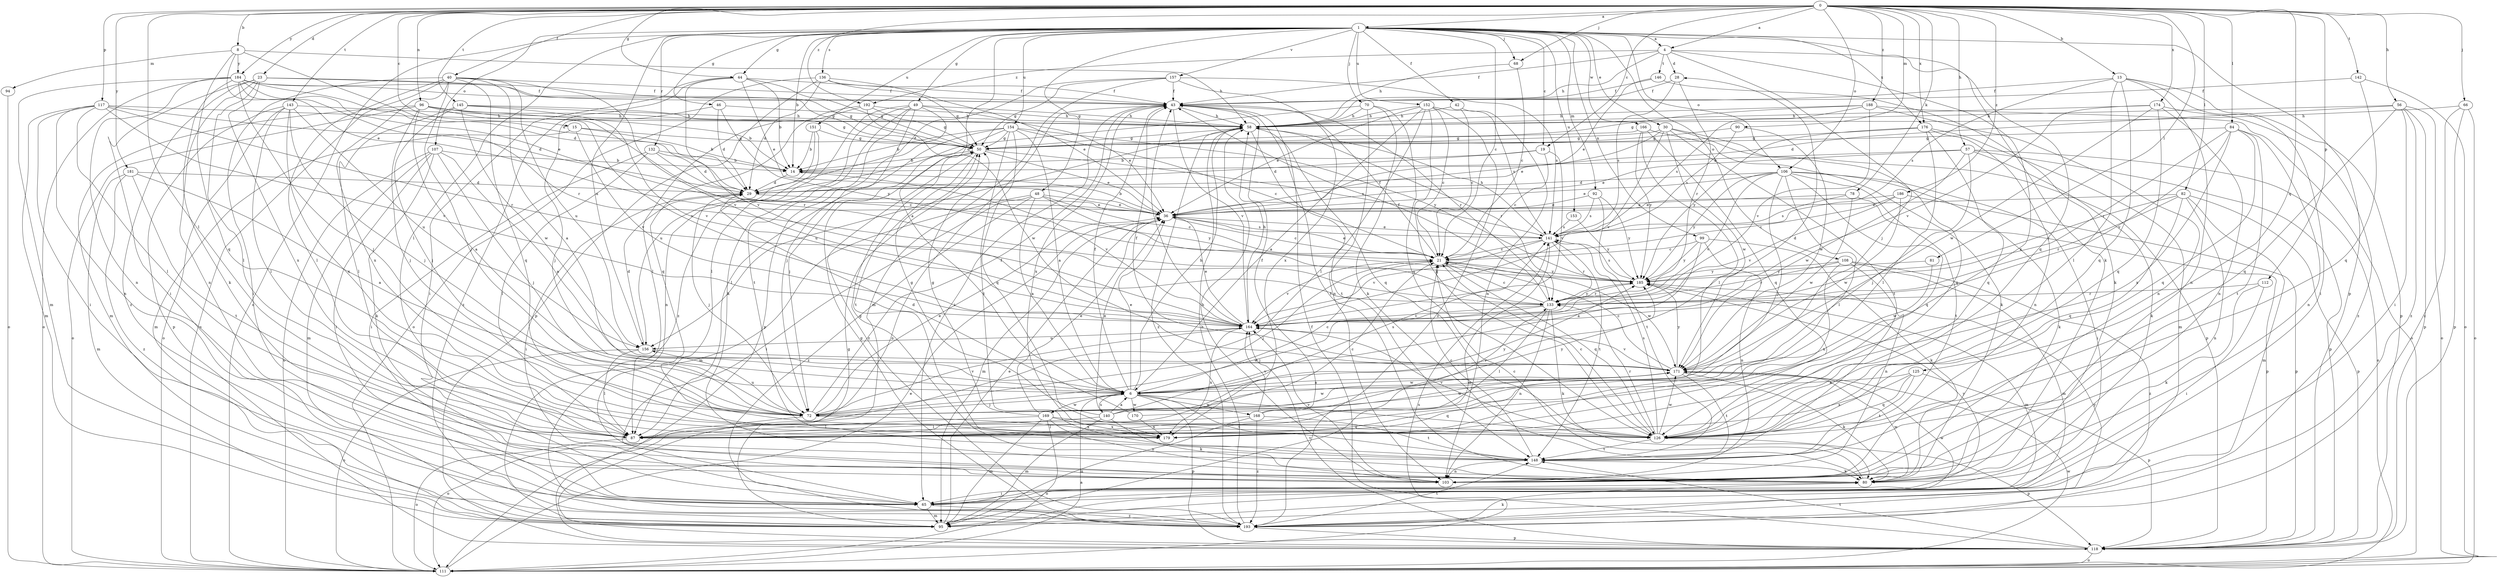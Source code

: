 strict digraph  {
0;
1;
4;
6;
8;
13;
14;
15;
19;
21;
23;
28;
29;
30;
36;
40;
42;
43;
44;
46;
48;
49;
50;
56;
57;
58;
65;
66;
68;
70;
72;
78;
80;
81;
82;
84;
87;
90;
92;
94;
95;
96;
99;
103;
106;
107;
108;
111;
112;
117;
118;
125;
126;
132;
133;
136;
140;
141;
142;
143;
145;
146;
148;
151;
152;
153;
154;
156;
157;
164;
166;
168;
169;
170;
171;
174;
176;
179;
181;
184;
185;
186;
188;
192;
193;
0 -> 1  [label=a];
0 -> 4  [label=a];
0 -> 8  [label=b];
0 -> 13  [label=b];
0 -> 15  [label=c];
0 -> 19  [label=c];
0 -> 23  [label=d];
0 -> 40  [label=f];
0 -> 44  [label=g];
0 -> 56  [label=h];
0 -> 57  [label=h];
0 -> 66  [label=j];
0 -> 68  [label=j];
0 -> 78  [label=k];
0 -> 81  [label=l];
0 -> 82  [label=l];
0 -> 84  [label=l];
0 -> 87  [label=l];
0 -> 90  [label=m];
0 -> 96  [label=n];
0 -> 106  [label=o];
0 -> 112  [label=p];
0 -> 117  [label=p];
0 -> 125  [label=q];
0 -> 142  [label=t];
0 -> 143  [label=t];
0 -> 145  [label=t];
0 -> 174  [label=x];
0 -> 176  [label=x];
0 -> 181  [label=y];
0 -> 184  [label=y];
0 -> 186  [label=z];
0 -> 188  [label=z];
0 -> 192  [label=z];
1 -> 4  [label=a];
1 -> 6  [label=a];
1 -> 14  [label=b];
1 -> 19  [label=c];
1 -> 21  [label=c];
1 -> 30  [label=e];
1 -> 42  [label=f];
1 -> 44  [label=g];
1 -> 46  [label=g];
1 -> 48  [label=g];
1 -> 49  [label=g];
1 -> 68  [label=j];
1 -> 70  [label=j];
1 -> 80  [label=k];
1 -> 87  [label=l];
1 -> 92  [label=m];
1 -> 99  [label=n];
1 -> 106  [label=o];
1 -> 107  [label=o];
1 -> 108  [label=o];
1 -> 111  [label=o];
1 -> 118  [label=p];
1 -> 132  [label=r];
1 -> 136  [label=s];
1 -> 151  [label=u];
1 -> 152  [label=u];
1 -> 153  [label=u];
1 -> 154  [label=u];
1 -> 156  [label=u];
1 -> 157  [label=v];
1 -> 166  [label=w];
1 -> 176  [label=x];
4 -> 28  [label=d];
4 -> 43  [label=f];
4 -> 58  [label=h];
4 -> 72  [label=j];
4 -> 126  [label=q];
4 -> 146  [label=t];
4 -> 179  [label=x];
4 -> 192  [label=z];
6 -> 21  [label=c];
6 -> 28  [label=d];
6 -> 36  [label=e];
6 -> 43  [label=f];
6 -> 58  [label=h];
6 -> 72  [label=j];
6 -> 118  [label=p];
6 -> 126  [label=q];
6 -> 140  [label=s];
6 -> 148  [label=t];
6 -> 168  [label=w];
6 -> 169  [label=w];
6 -> 170  [label=w];
6 -> 171  [label=w];
8 -> 29  [label=d];
8 -> 36  [label=e];
8 -> 58  [label=h];
8 -> 94  [label=m];
8 -> 126  [label=q];
8 -> 184  [label=y];
13 -> 43  [label=f];
13 -> 65  [label=i];
13 -> 87  [label=l];
13 -> 103  [label=n];
13 -> 118  [label=p];
13 -> 126  [label=q];
13 -> 141  [label=s];
14 -> 29  [label=d];
14 -> 164  [label=v];
15 -> 14  [label=b];
15 -> 50  [label=g];
15 -> 95  [label=m];
15 -> 164  [label=v];
19 -> 14  [label=b];
19 -> 21  [label=c];
19 -> 29  [label=d];
19 -> 164  [label=v];
21 -> 36  [label=e];
21 -> 43  [label=f];
21 -> 72  [label=j];
21 -> 126  [label=q];
21 -> 164  [label=v];
21 -> 171  [label=w];
21 -> 185  [label=y];
23 -> 43  [label=f];
23 -> 50  [label=g];
23 -> 65  [label=i];
23 -> 87  [label=l];
23 -> 103  [label=n];
23 -> 179  [label=x];
23 -> 193  [label=z];
28 -> 43  [label=f];
28 -> 133  [label=r];
28 -> 141  [label=s];
29 -> 36  [label=e];
29 -> 65  [label=i];
29 -> 72  [label=j];
30 -> 36  [label=e];
30 -> 50  [label=g];
30 -> 118  [label=p];
30 -> 126  [label=q];
30 -> 148  [label=t];
30 -> 164  [label=v];
30 -> 171  [label=w];
36 -> 14  [label=b];
36 -> 21  [label=c];
36 -> 95  [label=m];
36 -> 141  [label=s];
40 -> 6  [label=a];
40 -> 43  [label=f];
40 -> 65  [label=i];
40 -> 72  [label=j];
40 -> 87  [label=l];
40 -> 111  [label=o];
40 -> 126  [label=q];
40 -> 156  [label=u];
40 -> 164  [label=v];
40 -> 179  [label=x];
42 -> 21  [label=c];
42 -> 58  [label=h];
42 -> 103  [label=n];
43 -> 58  [label=h];
43 -> 65  [label=i];
43 -> 111  [label=o];
43 -> 133  [label=r];
43 -> 164  [label=v];
43 -> 179  [label=x];
44 -> 14  [label=b];
44 -> 36  [label=e];
44 -> 43  [label=f];
44 -> 50  [label=g];
44 -> 65  [label=i];
44 -> 164  [label=v];
44 -> 193  [label=z];
46 -> 29  [label=d];
46 -> 58  [label=h];
46 -> 72  [label=j];
46 -> 185  [label=y];
48 -> 6  [label=a];
48 -> 21  [label=c];
48 -> 36  [label=e];
48 -> 65  [label=i];
48 -> 95  [label=m];
48 -> 185  [label=y];
48 -> 193  [label=z];
49 -> 36  [label=e];
49 -> 58  [label=h];
49 -> 72  [label=j];
49 -> 80  [label=k];
49 -> 87  [label=l];
49 -> 118  [label=p];
49 -> 148  [label=t];
49 -> 193  [label=z];
50 -> 14  [label=b];
50 -> 36  [label=e];
50 -> 141  [label=s];
50 -> 148  [label=t];
50 -> 193  [label=z];
56 -> 29  [label=d];
56 -> 58  [label=h];
56 -> 65  [label=i];
56 -> 111  [label=o];
56 -> 118  [label=p];
56 -> 126  [label=q];
56 -> 193  [label=z];
57 -> 14  [label=b];
57 -> 36  [label=e];
57 -> 72  [label=j];
57 -> 80  [label=k];
57 -> 111  [label=o];
57 -> 118  [label=p];
57 -> 171  [label=w];
58 -> 50  [label=g];
58 -> 126  [label=q];
58 -> 133  [label=r];
58 -> 148  [label=t];
58 -> 156  [label=u];
58 -> 193  [label=z];
65 -> 95  [label=m];
65 -> 171  [label=w];
65 -> 185  [label=y];
65 -> 193  [label=z];
66 -> 58  [label=h];
66 -> 111  [label=o];
66 -> 118  [label=p];
66 -> 193  [label=z];
68 -> 21  [label=c];
68 -> 58  [label=h];
70 -> 29  [label=d];
70 -> 58  [label=h];
70 -> 80  [label=k];
70 -> 103  [label=n];
70 -> 126  [label=q];
72 -> 36  [label=e];
72 -> 43  [label=f];
72 -> 111  [label=o];
72 -> 156  [label=u];
72 -> 164  [label=v];
72 -> 171  [label=w];
72 -> 179  [label=x];
78 -> 36  [label=e];
78 -> 118  [label=p];
78 -> 141  [label=s];
78 -> 171  [label=w];
80 -> 21  [label=c];
80 -> 43  [label=f];
80 -> 50  [label=g];
80 -> 65  [label=i];
80 -> 171  [label=w];
81 -> 171  [label=w];
81 -> 185  [label=y];
82 -> 36  [label=e];
82 -> 95  [label=m];
82 -> 103  [label=n];
82 -> 118  [label=p];
82 -> 126  [label=q];
82 -> 133  [label=r];
82 -> 185  [label=y];
84 -> 50  [label=g];
84 -> 103  [label=n];
84 -> 126  [label=q];
84 -> 133  [label=r];
84 -> 148  [label=t];
84 -> 164  [label=v];
84 -> 179  [label=x];
87 -> 21  [label=c];
87 -> 111  [label=o];
90 -> 50  [label=g];
90 -> 141  [label=s];
90 -> 171  [label=w];
92 -> 36  [label=e];
92 -> 141  [label=s];
92 -> 148  [label=t];
92 -> 185  [label=y];
94 -> 111  [label=o];
95 -> 36  [label=e];
96 -> 6  [label=a];
96 -> 14  [label=b];
96 -> 58  [label=h];
96 -> 72  [label=j];
96 -> 95  [label=m];
96 -> 111  [label=o];
96 -> 133  [label=r];
96 -> 164  [label=v];
99 -> 6  [label=a];
99 -> 21  [label=c];
99 -> 80  [label=k];
99 -> 103  [label=n];
99 -> 185  [label=y];
103 -> 58  [label=h];
103 -> 164  [label=v];
106 -> 29  [label=d];
106 -> 36  [label=e];
106 -> 65  [label=i];
106 -> 72  [label=j];
106 -> 80  [label=k];
106 -> 87  [label=l];
106 -> 126  [label=q];
106 -> 148  [label=t];
106 -> 164  [label=v];
106 -> 185  [label=y];
107 -> 6  [label=a];
107 -> 14  [label=b];
107 -> 65  [label=i];
107 -> 72  [label=j];
107 -> 80  [label=k];
107 -> 95  [label=m];
107 -> 111  [label=o];
108 -> 95  [label=m];
108 -> 103  [label=n];
108 -> 133  [label=r];
108 -> 179  [label=x];
108 -> 185  [label=y];
108 -> 193  [label=z];
111 -> 6  [label=a];
111 -> 36  [label=e];
111 -> 141  [label=s];
111 -> 171  [label=w];
112 -> 65  [label=i];
112 -> 80  [label=k];
112 -> 133  [label=r];
117 -> 29  [label=d];
117 -> 58  [label=h];
117 -> 65  [label=i];
117 -> 87  [label=l];
117 -> 95  [label=m];
117 -> 103  [label=n];
117 -> 133  [label=r];
117 -> 164  [label=v];
118 -> 43  [label=f];
118 -> 50  [label=g];
118 -> 111  [label=o];
118 -> 148  [label=t];
118 -> 164  [label=v];
125 -> 6  [label=a];
125 -> 118  [label=p];
125 -> 126  [label=q];
125 -> 148  [label=t];
125 -> 179  [label=x];
126 -> 21  [label=c];
126 -> 118  [label=p];
126 -> 133  [label=r];
126 -> 141  [label=s];
126 -> 148  [label=t];
126 -> 164  [label=v];
126 -> 171  [label=w];
132 -> 14  [label=b];
132 -> 21  [label=c];
132 -> 29  [label=d];
132 -> 65  [label=i];
132 -> 87  [label=l];
133 -> 21  [label=c];
133 -> 43  [label=f];
133 -> 72  [label=j];
133 -> 80  [label=k];
133 -> 87  [label=l];
133 -> 103  [label=n];
133 -> 164  [label=v];
133 -> 185  [label=y];
136 -> 29  [label=d];
136 -> 36  [label=e];
136 -> 43  [label=f];
136 -> 50  [label=g];
136 -> 111  [label=o];
136 -> 118  [label=p];
140 -> 6  [label=a];
140 -> 36  [label=e];
140 -> 50  [label=g];
140 -> 80  [label=k];
140 -> 87  [label=l];
140 -> 95  [label=m];
140 -> 141  [label=s];
140 -> 171  [label=w];
140 -> 185  [label=y];
141 -> 21  [label=c];
141 -> 36  [label=e];
141 -> 58  [label=h];
141 -> 95  [label=m];
141 -> 133  [label=r];
141 -> 148  [label=t];
141 -> 164  [label=v];
142 -> 43  [label=f];
142 -> 111  [label=o];
142 -> 126  [label=q];
143 -> 58  [label=h];
143 -> 72  [label=j];
143 -> 87  [label=l];
143 -> 111  [label=o];
143 -> 118  [label=p];
143 -> 156  [label=u];
143 -> 179  [label=x];
145 -> 50  [label=g];
145 -> 58  [label=h];
145 -> 72  [label=j];
145 -> 87  [label=l];
145 -> 164  [label=v];
145 -> 171  [label=w];
146 -> 36  [label=e];
146 -> 43  [label=f];
146 -> 80  [label=k];
148 -> 21  [label=c];
148 -> 80  [label=k];
148 -> 103  [label=n];
151 -> 14  [label=b];
151 -> 50  [label=g];
151 -> 103  [label=n];
151 -> 156  [label=u];
152 -> 6  [label=a];
152 -> 21  [label=c];
152 -> 36  [label=e];
152 -> 58  [label=h];
152 -> 87  [label=l];
152 -> 126  [label=q];
152 -> 141  [label=s];
152 -> 193  [label=z];
153 -> 141  [label=s];
153 -> 185  [label=y];
154 -> 6  [label=a];
154 -> 14  [label=b];
154 -> 21  [label=c];
154 -> 50  [label=g];
154 -> 72  [label=j];
154 -> 87  [label=l];
154 -> 126  [label=q];
154 -> 148  [label=t];
154 -> 185  [label=y];
156 -> 29  [label=d];
156 -> 87  [label=l];
156 -> 111  [label=o];
156 -> 171  [label=w];
157 -> 29  [label=d];
157 -> 43  [label=f];
157 -> 50  [label=g];
157 -> 95  [label=m];
157 -> 141  [label=s];
157 -> 179  [label=x];
164 -> 36  [label=e];
164 -> 43  [label=f];
164 -> 58  [label=h];
164 -> 156  [label=u];
164 -> 179  [label=x];
166 -> 50  [label=g];
166 -> 80  [label=k];
166 -> 87  [label=l];
166 -> 126  [label=q];
166 -> 185  [label=y];
168 -> 43  [label=f];
168 -> 87  [label=l];
168 -> 95  [label=m];
168 -> 133  [label=r];
168 -> 148  [label=t];
168 -> 164  [label=v];
168 -> 193  [label=z];
169 -> 36  [label=e];
169 -> 50  [label=g];
169 -> 87  [label=l];
169 -> 95  [label=m];
169 -> 103  [label=n];
169 -> 111  [label=o];
169 -> 126  [label=q];
169 -> 179  [label=x];
170 -> 29  [label=d];
170 -> 179  [label=x];
170 -> 185  [label=y];
171 -> 6  [label=a];
171 -> 21  [label=c];
171 -> 43  [label=f];
171 -> 80  [label=k];
171 -> 148  [label=t];
171 -> 164  [label=v];
171 -> 185  [label=y];
174 -> 58  [label=h];
174 -> 103  [label=n];
174 -> 126  [label=q];
174 -> 164  [label=v];
174 -> 171  [label=w];
174 -> 193  [label=z];
176 -> 50  [label=g];
176 -> 87  [label=l];
176 -> 95  [label=m];
176 -> 103  [label=n];
176 -> 126  [label=q];
176 -> 185  [label=y];
181 -> 6  [label=a];
181 -> 29  [label=d];
181 -> 95  [label=m];
181 -> 148  [label=t];
181 -> 193  [label=z];
184 -> 29  [label=d];
184 -> 36  [label=e];
184 -> 43  [label=f];
184 -> 50  [label=g];
184 -> 72  [label=j];
184 -> 80  [label=k];
184 -> 95  [label=m];
184 -> 103  [label=n];
184 -> 111  [label=o];
184 -> 133  [label=r];
185 -> 95  [label=m];
185 -> 133  [label=r];
185 -> 141  [label=s];
186 -> 21  [label=c];
186 -> 36  [label=e];
186 -> 118  [label=p];
186 -> 164  [label=v];
186 -> 171  [label=w];
188 -> 50  [label=g];
188 -> 58  [label=h];
188 -> 103  [label=n];
188 -> 111  [label=o];
188 -> 141  [label=s];
188 -> 164  [label=v];
192 -> 50  [label=g];
192 -> 58  [label=h];
192 -> 87  [label=l];
192 -> 126  [label=q];
192 -> 171  [label=w];
193 -> 50  [label=g];
193 -> 58  [label=h];
193 -> 80  [label=k];
193 -> 118  [label=p];
193 -> 148  [label=t];
193 -> 185  [label=y];
}
